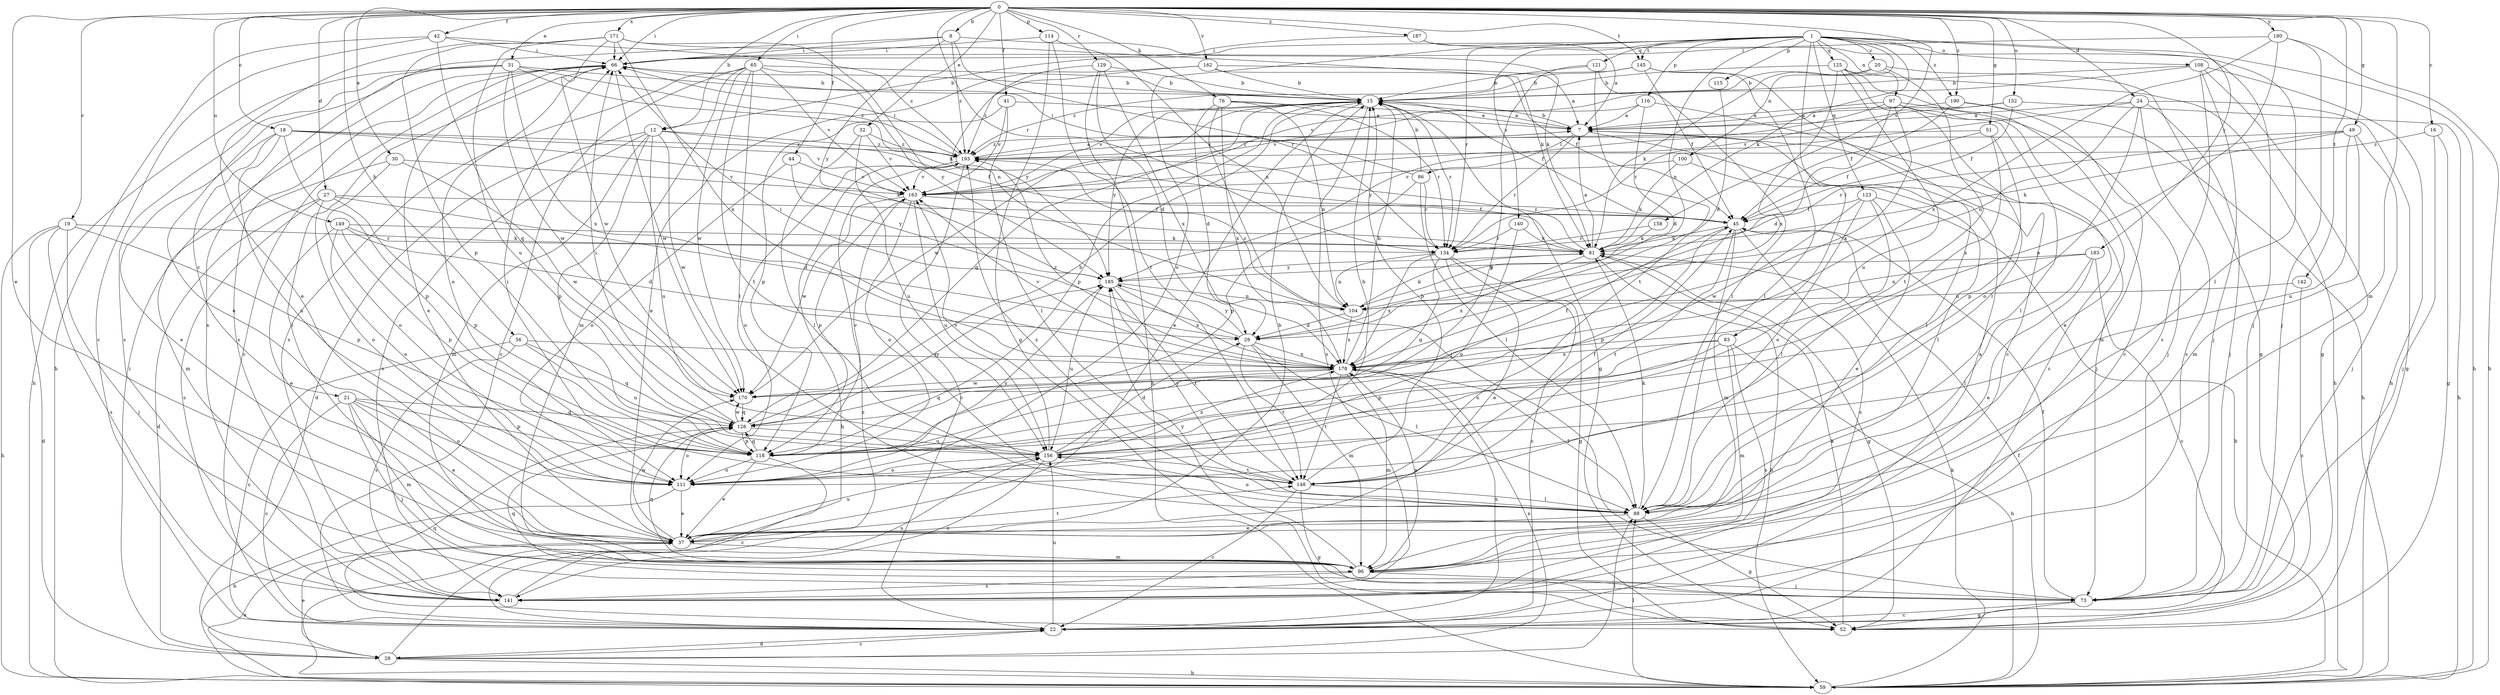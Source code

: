strict digraph  {
0;
1;
7;
8;
12;
15;
16;
18;
19;
20;
21;
22;
24;
27;
28;
29;
30;
31;
32;
37;
41;
42;
44;
45;
49;
51;
52;
56;
59;
65;
66;
73;
76;
81;
83;
86;
88;
96;
97;
100;
104;
108;
111;
114;
115;
116;
118;
121;
123;
125;
126;
129;
134;
140;
141;
142;
145;
148;
149;
152;
156;
158;
162;
163;
170;
171;
178;
180;
183;
185;
187;
190;
193;
0 -> 8  [label=b];
0 -> 12  [label=b];
0 -> 16  [label=c];
0 -> 18  [label=c];
0 -> 19  [label=c];
0 -> 24  [label=d];
0 -> 27  [label=d];
0 -> 30  [label=e];
0 -> 31  [label=e];
0 -> 32  [label=e];
0 -> 37  [label=e];
0 -> 41  [label=f];
0 -> 42  [label=f];
0 -> 44  [label=f];
0 -> 49  [label=g];
0 -> 51  [label=g];
0 -> 56  [label=h];
0 -> 65  [label=i];
0 -> 66  [label=i];
0 -> 76  [label=k];
0 -> 96  [label=m];
0 -> 114  [label=p];
0 -> 129  [label=r];
0 -> 134  [label=r];
0 -> 142  [label=t];
0 -> 145  [label=t];
0 -> 149  [label=u];
0 -> 152  [label=u];
0 -> 158  [label=v];
0 -> 162  [label=v];
0 -> 171  [label=x];
0 -> 180  [label=y];
0 -> 183  [label=y];
0 -> 187  [label=z];
0 -> 190  [label=z];
1 -> 12  [label=b];
1 -> 20  [label=c];
1 -> 59  [label=h];
1 -> 73  [label=j];
1 -> 81  [label=k];
1 -> 83  [label=l];
1 -> 97  [label=n];
1 -> 100  [label=n];
1 -> 104  [label=n];
1 -> 108  [label=o];
1 -> 111  [label=o];
1 -> 115  [label=p];
1 -> 116  [label=p];
1 -> 121  [label=q];
1 -> 123  [label=q];
1 -> 125  [label=q];
1 -> 134  [label=r];
1 -> 140  [label=s];
1 -> 145  [label=t];
1 -> 190  [label=z];
7 -> 15  [label=b];
7 -> 73  [label=j];
7 -> 86  [label=l];
7 -> 88  [label=l];
7 -> 134  [label=r];
7 -> 193  [label=z];
8 -> 66  [label=i];
8 -> 81  [label=k];
8 -> 134  [label=r];
8 -> 141  [label=s];
8 -> 185  [label=y];
8 -> 193  [label=z];
12 -> 28  [label=d];
12 -> 45  [label=f];
12 -> 96  [label=m];
12 -> 118  [label=p];
12 -> 141  [label=s];
12 -> 156  [label=u];
12 -> 170  [label=w];
12 -> 193  [label=z];
15 -> 7  [label=a];
15 -> 37  [label=e];
15 -> 45  [label=f];
15 -> 52  [label=g];
15 -> 118  [label=p];
15 -> 126  [label=q];
15 -> 134  [label=r];
15 -> 141  [label=s];
15 -> 163  [label=v];
15 -> 170  [label=w];
15 -> 185  [label=y];
16 -> 52  [label=g];
16 -> 73  [label=j];
16 -> 193  [label=z];
18 -> 21  [label=c];
18 -> 37  [label=e];
18 -> 81  [label=k];
18 -> 111  [label=o];
18 -> 118  [label=p];
18 -> 163  [label=v];
18 -> 193  [label=z];
19 -> 28  [label=d];
19 -> 59  [label=h];
19 -> 73  [label=j];
19 -> 81  [label=k];
19 -> 118  [label=p];
19 -> 141  [label=s];
20 -> 15  [label=b];
20 -> 52  [label=g];
20 -> 81  [label=k];
20 -> 148  [label=t];
21 -> 22  [label=c];
21 -> 37  [label=e];
21 -> 73  [label=j];
21 -> 96  [label=m];
21 -> 111  [label=o];
21 -> 118  [label=p];
21 -> 126  [label=q];
22 -> 28  [label=d];
22 -> 156  [label=u];
22 -> 178  [label=x];
24 -> 7  [label=a];
24 -> 52  [label=g];
24 -> 73  [label=j];
24 -> 104  [label=n];
24 -> 111  [label=o];
24 -> 134  [label=r];
24 -> 141  [label=s];
27 -> 28  [label=d];
27 -> 29  [label=d];
27 -> 45  [label=f];
27 -> 111  [label=o];
27 -> 118  [label=p];
27 -> 141  [label=s];
28 -> 22  [label=c];
28 -> 37  [label=e];
28 -> 59  [label=h];
28 -> 66  [label=i];
28 -> 88  [label=l];
28 -> 178  [label=x];
28 -> 193  [label=z];
29 -> 66  [label=i];
29 -> 88  [label=l];
29 -> 96  [label=m];
29 -> 148  [label=t];
29 -> 178  [label=x];
29 -> 185  [label=y];
30 -> 96  [label=m];
30 -> 111  [label=o];
30 -> 163  [label=v];
30 -> 170  [label=w];
31 -> 15  [label=b];
31 -> 37  [label=e];
31 -> 59  [label=h];
31 -> 81  [label=k];
31 -> 141  [label=s];
31 -> 170  [label=w];
31 -> 178  [label=x];
31 -> 193  [label=z];
32 -> 88  [label=l];
32 -> 156  [label=u];
32 -> 163  [label=v];
32 -> 193  [label=z];
37 -> 15  [label=b];
37 -> 96  [label=m];
37 -> 148  [label=t];
37 -> 156  [label=u];
37 -> 170  [label=w];
41 -> 7  [label=a];
41 -> 88  [label=l];
41 -> 118  [label=p];
41 -> 163  [label=v];
42 -> 22  [label=c];
42 -> 59  [label=h];
42 -> 66  [label=i];
42 -> 126  [label=q];
42 -> 193  [label=z];
44 -> 111  [label=o];
44 -> 163  [label=v];
44 -> 185  [label=y];
45 -> 81  [label=k];
45 -> 96  [label=m];
45 -> 118  [label=p];
45 -> 141  [label=s];
45 -> 148  [label=t];
49 -> 73  [label=j];
49 -> 81  [label=k];
49 -> 96  [label=m];
49 -> 134  [label=r];
49 -> 156  [label=u];
49 -> 193  [label=z];
51 -> 45  [label=f];
51 -> 118  [label=p];
51 -> 178  [label=x];
51 -> 193  [label=z];
52 -> 81  [label=k];
52 -> 126  [label=q];
56 -> 22  [label=c];
56 -> 126  [label=q];
56 -> 141  [label=s];
56 -> 156  [label=u];
56 -> 178  [label=x];
59 -> 37  [label=e];
59 -> 45  [label=f];
59 -> 81  [label=k];
59 -> 88  [label=l];
65 -> 15  [label=b];
65 -> 22  [label=c];
65 -> 88  [label=l];
65 -> 96  [label=m];
65 -> 141  [label=s];
65 -> 148  [label=t];
65 -> 163  [label=v];
65 -> 170  [label=w];
65 -> 185  [label=y];
66 -> 15  [label=b];
66 -> 22  [label=c];
66 -> 37  [label=e];
66 -> 111  [label=o];
66 -> 141  [label=s];
66 -> 170  [label=w];
73 -> 22  [label=c];
73 -> 45  [label=f];
73 -> 52  [label=g];
73 -> 126  [label=q];
76 -> 7  [label=a];
76 -> 29  [label=d];
76 -> 73  [label=j];
76 -> 104  [label=n];
76 -> 134  [label=r];
76 -> 178  [label=x];
81 -> 7  [label=a];
81 -> 52  [label=g];
81 -> 59  [label=h];
81 -> 178  [label=x];
81 -> 185  [label=y];
81 -> 193  [label=z];
83 -> 59  [label=h];
83 -> 96  [label=m];
83 -> 118  [label=p];
83 -> 141  [label=s];
83 -> 156  [label=u];
83 -> 178  [label=x];
86 -> 15  [label=b];
86 -> 66  [label=i];
86 -> 88  [label=l];
86 -> 118  [label=p];
86 -> 134  [label=r];
88 -> 37  [label=e];
88 -> 52  [label=g];
88 -> 81  [label=k];
88 -> 156  [label=u];
88 -> 193  [label=z];
96 -> 7  [label=a];
96 -> 66  [label=i];
96 -> 73  [label=j];
96 -> 126  [label=q];
96 -> 141  [label=s];
96 -> 178  [label=x];
96 -> 185  [label=y];
97 -> 7  [label=a];
97 -> 29  [label=d];
97 -> 37  [label=e];
97 -> 73  [label=j];
97 -> 88  [label=l];
97 -> 178  [label=x];
97 -> 185  [label=y];
100 -> 81  [label=k];
100 -> 88  [label=l];
100 -> 163  [label=v];
104 -> 29  [label=d];
104 -> 81  [label=k];
104 -> 178  [label=x];
104 -> 193  [label=z];
108 -> 15  [label=b];
108 -> 52  [label=g];
108 -> 59  [label=h];
108 -> 73  [label=j];
108 -> 141  [label=s];
108 -> 163  [label=v];
111 -> 37  [label=e];
111 -> 59  [label=h];
111 -> 185  [label=y];
114 -> 52  [label=g];
114 -> 66  [label=i];
114 -> 104  [label=n];
114 -> 148  [label=t];
115 -> 29  [label=d];
116 -> 7  [label=a];
116 -> 22  [label=c];
116 -> 29  [label=d];
116 -> 163  [label=v];
118 -> 22  [label=c];
118 -> 37  [label=e];
118 -> 111  [label=o];
118 -> 126  [label=q];
118 -> 163  [label=v];
121 -> 15  [label=b];
121 -> 88  [label=l];
121 -> 118  [label=p];
121 -> 148  [label=t];
123 -> 37  [label=e];
123 -> 45  [label=f];
123 -> 59  [label=h];
123 -> 88  [label=l];
123 -> 111  [label=o];
123 -> 170  [label=w];
125 -> 15  [label=b];
125 -> 22  [label=c];
125 -> 59  [label=h];
125 -> 88  [label=l];
125 -> 156  [label=u];
125 -> 178  [label=x];
126 -> 15  [label=b];
126 -> 66  [label=i];
126 -> 111  [label=o];
126 -> 118  [label=p];
126 -> 156  [label=u];
126 -> 170  [label=w];
126 -> 185  [label=y];
129 -> 15  [label=b];
129 -> 29  [label=d];
129 -> 59  [label=h];
129 -> 178  [label=x];
129 -> 193  [label=z];
134 -> 22  [label=c];
134 -> 37  [label=e];
134 -> 52  [label=g];
134 -> 104  [label=n];
134 -> 126  [label=q];
134 -> 178  [label=x];
140 -> 81  [label=k];
140 -> 111  [label=o];
140 -> 134  [label=r];
141 -> 156  [label=u];
142 -> 22  [label=c];
142 -> 104  [label=n];
145 -> 15  [label=b];
145 -> 22  [label=c];
145 -> 45  [label=f];
145 -> 88  [label=l];
145 -> 193  [label=z];
148 -> 15  [label=b];
148 -> 22  [label=c];
148 -> 45  [label=f];
148 -> 52  [label=g];
148 -> 66  [label=i];
148 -> 88  [label=l];
148 -> 185  [label=y];
149 -> 29  [label=d];
149 -> 37  [label=e];
149 -> 81  [label=k];
149 -> 111  [label=o];
149 -> 118  [label=p];
149 -> 134  [label=r];
152 -> 7  [label=a];
152 -> 45  [label=f];
152 -> 59  [label=h];
152 -> 163  [label=v];
156 -> 15  [label=b];
156 -> 29  [label=d];
156 -> 111  [label=o];
156 -> 141  [label=s];
156 -> 148  [label=t];
156 -> 163  [label=v];
156 -> 178  [label=x];
158 -> 81  [label=k];
158 -> 134  [label=r];
162 -> 7  [label=a];
162 -> 15  [label=b];
162 -> 37  [label=e];
162 -> 45  [label=f];
162 -> 185  [label=y];
163 -> 45  [label=f];
163 -> 111  [label=o];
163 -> 118  [label=p];
163 -> 156  [label=u];
163 -> 170  [label=w];
170 -> 45  [label=f];
170 -> 126  [label=q];
171 -> 37  [label=e];
171 -> 66  [label=i];
171 -> 81  [label=k];
171 -> 104  [label=n];
171 -> 118  [label=p];
171 -> 156  [label=u];
171 -> 170  [label=w];
171 -> 178  [label=x];
178 -> 15  [label=b];
178 -> 88  [label=l];
178 -> 96  [label=m];
178 -> 126  [label=q];
178 -> 148  [label=t];
178 -> 163  [label=v];
178 -> 170  [label=w];
178 -> 193  [label=z];
180 -> 59  [label=h];
180 -> 66  [label=i];
180 -> 73  [label=j];
180 -> 118  [label=p];
180 -> 178  [label=x];
183 -> 22  [label=c];
183 -> 37  [label=e];
183 -> 88  [label=l];
183 -> 104  [label=n];
183 -> 185  [label=y];
185 -> 104  [label=n];
185 -> 148  [label=t];
185 -> 156  [label=u];
185 -> 178  [label=x];
187 -> 7  [label=a];
187 -> 66  [label=i];
187 -> 88  [label=l];
190 -> 7  [label=a];
190 -> 45  [label=f];
190 -> 59  [label=h];
190 -> 96  [label=m];
193 -> 7  [label=a];
193 -> 22  [label=c];
193 -> 59  [label=h];
193 -> 66  [label=i];
193 -> 111  [label=o];
193 -> 163  [label=v];
}
